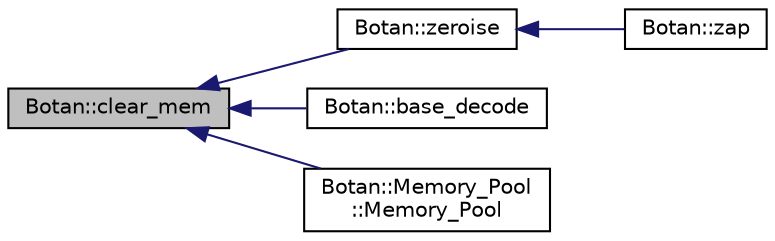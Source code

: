 digraph "Botan::clear_mem"
{
  edge [fontname="Helvetica",fontsize="10",labelfontname="Helvetica",labelfontsize="10"];
  node [fontname="Helvetica",fontsize="10",shape=record];
  rankdir="LR";
  Node89 [label="Botan::clear_mem",height=0.2,width=0.4,color="black", fillcolor="grey75", style="filled", fontcolor="black"];
  Node89 -> Node90 [dir="back",color="midnightblue",fontsize="10",style="solid",fontname="Helvetica"];
  Node90 [label="Botan::zeroise",height=0.2,width=0.4,color="black", fillcolor="white", style="filled",URL="$namespace_botan.html#a09ce987463cc4e1b7682f31bb486fdb1"];
  Node90 -> Node91 [dir="back",color="midnightblue",fontsize="10",style="solid",fontname="Helvetica"];
  Node91 [label="Botan::zap",height=0.2,width=0.4,color="black", fillcolor="white", style="filled",URL="$namespace_botan.html#a2534f0fffcfe960b963990832bd1d26e"];
  Node89 -> Node92 [dir="back",color="midnightblue",fontsize="10",style="solid",fontname="Helvetica"];
  Node92 [label="Botan::base_decode",height=0.2,width=0.4,color="black", fillcolor="white", style="filled",URL="$namespace_botan.html#ab1d8df562b6507ed384c0f214f9b6a07"];
  Node89 -> Node93 [dir="back",color="midnightblue",fontsize="10",style="solid",fontname="Helvetica"];
  Node93 [label="Botan::Memory_Pool\l::Memory_Pool",height=0.2,width=0.4,color="black", fillcolor="white", style="filled",URL="$class_botan_1_1_memory___pool.html#a2960cd6fb9463c231c1c36f2d0e06897"];
}
